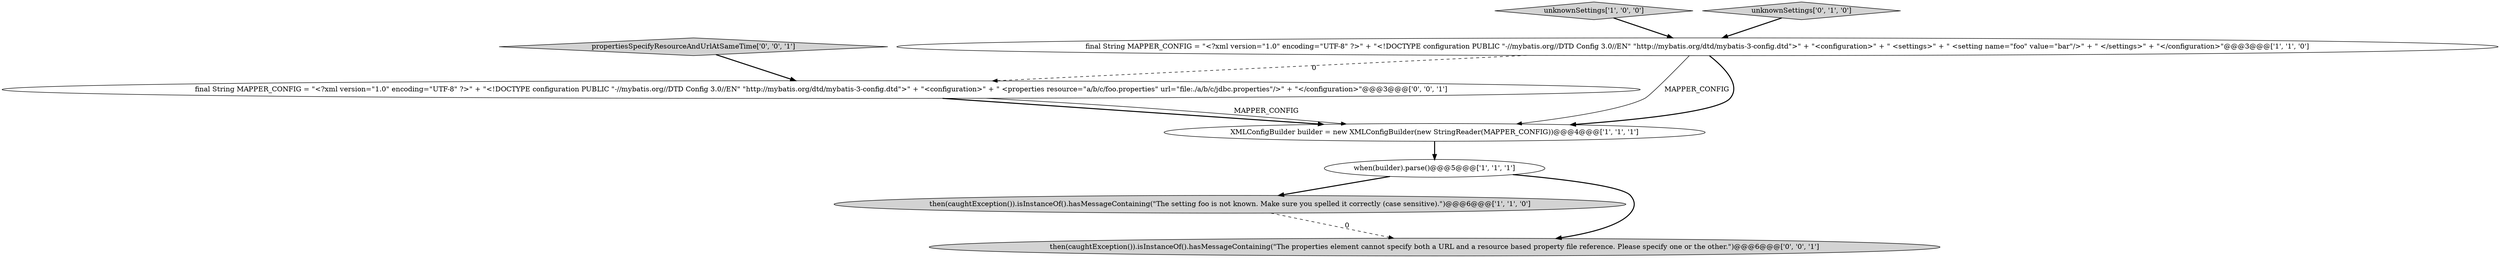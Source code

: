 digraph {
3 [style = filled, label = "final String MAPPER_CONFIG = \"<?xml version=\"1.0\" encoding=\"UTF-8\" ?>\" + \"<!DOCTYPE configuration PUBLIC \"-//mybatis.org//DTD Config 3.0//EN\" \"http://mybatis.org/dtd/mybatis-3-config.dtd\">\" + \"<configuration>\" + \" <settings>\" + \" <setting name=\"foo\" value=\"bar\"/>\" + \" </settings>\" + \"</configuration>\"@@@3@@@['1', '1', '0']", fillcolor = white, shape = ellipse image = "AAA0AAABBB1BBB"];
2 [style = filled, label = "XMLConfigBuilder builder = new XMLConfigBuilder(new StringReader(MAPPER_CONFIG))@@@4@@@['1', '1', '1']", fillcolor = white, shape = ellipse image = "AAA0AAABBB1BBB"];
8 [style = filled, label = "propertiesSpecifyResourceAndUrlAtSameTime['0', '0', '1']", fillcolor = lightgray, shape = diamond image = "AAA0AAABBB3BBB"];
1 [style = filled, label = "when(builder).parse()@@@5@@@['1', '1', '1']", fillcolor = white, shape = ellipse image = "AAA0AAABBB1BBB"];
0 [style = filled, label = "then(caughtException()).isInstanceOf().hasMessageContaining(\"The setting foo is not known. Make sure you spelled it correctly (case sensitive).\")@@@6@@@['1', '1', '0']", fillcolor = lightgray, shape = ellipse image = "AAA0AAABBB1BBB"];
7 [style = filled, label = "then(caughtException()).isInstanceOf().hasMessageContaining(\"The properties element cannot specify both a URL and a resource based property file reference. Please specify one or the other.\")@@@6@@@['0', '0', '1']", fillcolor = lightgray, shape = ellipse image = "AAA0AAABBB3BBB"];
6 [style = filled, label = "final String MAPPER_CONFIG = \"<?xml version=\"1.0\" encoding=\"UTF-8\" ?>\" + \"<!DOCTYPE configuration PUBLIC \"-//mybatis.org//DTD Config 3.0//EN\" \"http://mybatis.org/dtd/mybatis-3-config.dtd\">\" + \"<configuration>\" + \" <properties resource=\"a/b/c/foo.properties\" url=\"file:./a/b/c/jdbc.properties\"/>\" + \"</configuration>\"@@@3@@@['0', '0', '1']", fillcolor = white, shape = ellipse image = "AAA0AAABBB3BBB"];
4 [style = filled, label = "unknownSettings['1', '0', '0']", fillcolor = lightgray, shape = diamond image = "AAA0AAABBB1BBB"];
5 [style = filled, label = "unknownSettings['0', '1', '0']", fillcolor = lightgray, shape = diamond image = "AAA0AAABBB2BBB"];
5->3 [style = bold, label=""];
4->3 [style = bold, label=""];
8->6 [style = bold, label=""];
3->6 [style = dashed, label="0"];
3->2 [style = solid, label="MAPPER_CONFIG"];
1->0 [style = bold, label=""];
3->2 [style = bold, label=""];
0->7 [style = dashed, label="0"];
1->7 [style = bold, label=""];
2->1 [style = bold, label=""];
6->2 [style = bold, label=""];
6->2 [style = solid, label="MAPPER_CONFIG"];
}
